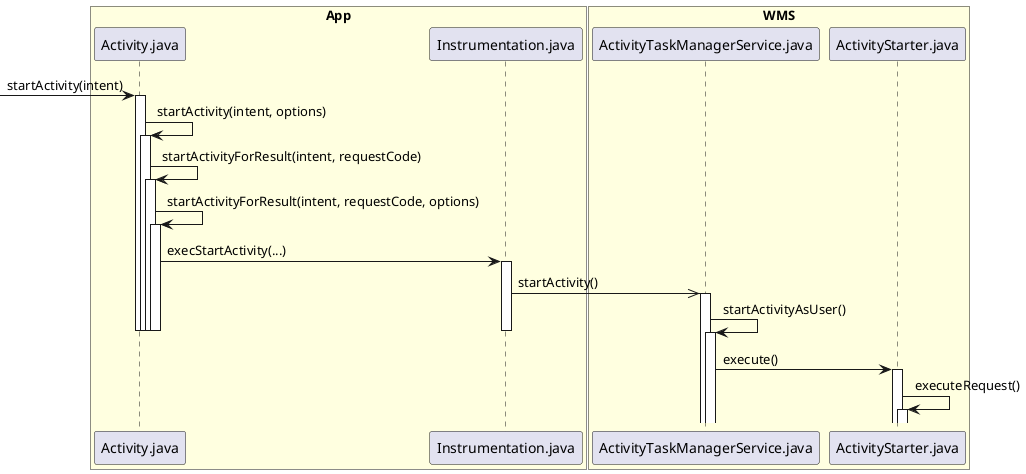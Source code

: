 @startuml

box "App" #LightYellow
participant Activity.java
participant Instrumentation.java
end box

box "WMS"  #LightYellow
participant ActivityTaskManagerService.java
participant ActivityStarter.java
end box

-> Activity.java: startActivity(intent)
activate Activity.java
Activity.java -> Activity.java: startActivity(intent, options)
activate Activity.java
Activity.java -> Activity.java: startActivityForResult(intent, requestCode)
activate Activity.java
Activity.java -> Activity.java: startActivityForResult(intent, requestCode, options)
activate Activity.java
Activity.java -> Instrumentation.java: execStartActivity(...)
activate Instrumentation.java
Instrumentation.java ->> ActivityTaskManagerService.java: startActivity()
activate ActivityTaskManagerService.java
ActivityTaskManagerService.java -> ActivityTaskManagerService.java: startActivityAsUser()
activate ActivityTaskManagerService.java
deactivate Instrumentation.java
deactivate Activity.java
deactivate Activity.java
deactivate Activity.java
deactivate Activity.java
deactivate Activity.java
ActivityTaskManagerService.java -> ActivityStarter.java: execute()
activate ActivityStarter.java
ActivityStarter.java -> ActivityStarter.java: executeRequest()
activate ActivityStarter.java


@enduml